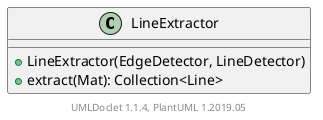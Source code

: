 @startuml

    class LineExtractor [[LineExtractor.html]] {
        +LineExtractor(EdgeDetector, LineDetector)
        +extract(Mat): Collection<Line>
    }


    center footer UMLDoclet 1.1.4, PlantUML 1.2019.05
@enduml
